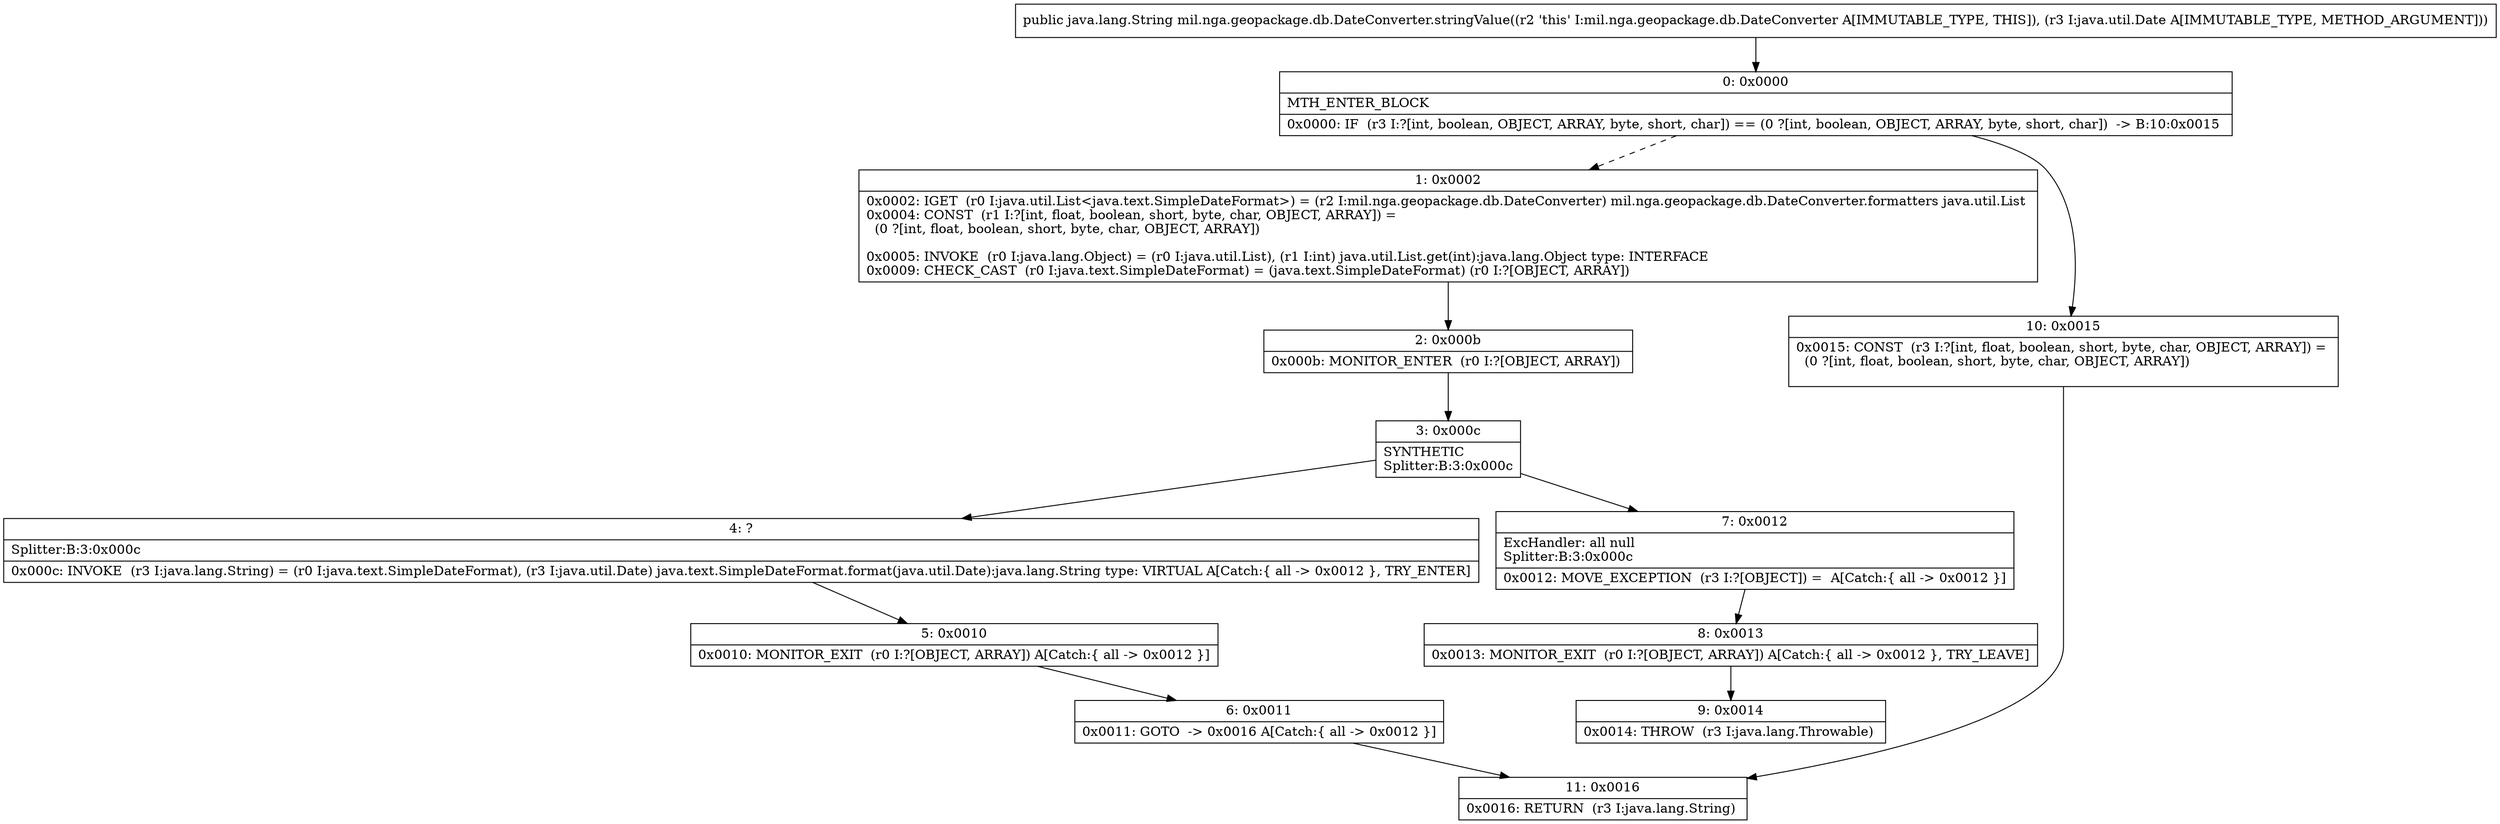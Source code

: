 digraph "CFG formil.nga.geopackage.db.DateConverter.stringValue(Ljava\/util\/Date;)Ljava\/lang\/String;" {
Node_0 [shape=record,label="{0\:\ 0x0000|MTH_ENTER_BLOCK\l|0x0000: IF  (r3 I:?[int, boolean, OBJECT, ARRAY, byte, short, char]) == (0 ?[int, boolean, OBJECT, ARRAY, byte, short, char])  \-\> B:10:0x0015 \l}"];
Node_1 [shape=record,label="{1\:\ 0x0002|0x0002: IGET  (r0 I:java.util.List\<java.text.SimpleDateFormat\>) = (r2 I:mil.nga.geopackage.db.DateConverter) mil.nga.geopackage.db.DateConverter.formatters java.util.List \l0x0004: CONST  (r1 I:?[int, float, boolean, short, byte, char, OBJECT, ARRAY]) = \l  (0 ?[int, float, boolean, short, byte, char, OBJECT, ARRAY])\l \l0x0005: INVOKE  (r0 I:java.lang.Object) = (r0 I:java.util.List), (r1 I:int) java.util.List.get(int):java.lang.Object type: INTERFACE \l0x0009: CHECK_CAST  (r0 I:java.text.SimpleDateFormat) = (java.text.SimpleDateFormat) (r0 I:?[OBJECT, ARRAY]) \l}"];
Node_2 [shape=record,label="{2\:\ 0x000b|0x000b: MONITOR_ENTER  (r0 I:?[OBJECT, ARRAY]) \l}"];
Node_3 [shape=record,label="{3\:\ 0x000c|SYNTHETIC\lSplitter:B:3:0x000c\l}"];
Node_4 [shape=record,label="{4\:\ ?|Splitter:B:3:0x000c\l|0x000c: INVOKE  (r3 I:java.lang.String) = (r0 I:java.text.SimpleDateFormat), (r3 I:java.util.Date) java.text.SimpleDateFormat.format(java.util.Date):java.lang.String type: VIRTUAL A[Catch:\{ all \-\> 0x0012 \}, TRY_ENTER]\l}"];
Node_5 [shape=record,label="{5\:\ 0x0010|0x0010: MONITOR_EXIT  (r0 I:?[OBJECT, ARRAY]) A[Catch:\{ all \-\> 0x0012 \}]\l}"];
Node_6 [shape=record,label="{6\:\ 0x0011|0x0011: GOTO  \-\> 0x0016 A[Catch:\{ all \-\> 0x0012 \}]\l}"];
Node_7 [shape=record,label="{7\:\ 0x0012|ExcHandler: all null\lSplitter:B:3:0x000c\l|0x0012: MOVE_EXCEPTION  (r3 I:?[OBJECT]) =  A[Catch:\{ all \-\> 0x0012 \}]\l}"];
Node_8 [shape=record,label="{8\:\ 0x0013|0x0013: MONITOR_EXIT  (r0 I:?[OBJECT, ARRAY]) A[Catch:\{ all \-\> 0x0012 \}, TRY_LEAVE]\l}"];
Node_9 [shape=record,label="{9\:\ 0x0014|0x0014: THROW  (r3 I:java.lang.Throwable) \l}"];
Node_10 [shape=record,label="{10\:\ 0x0015|0x0015: CONST  (r3 I:?[int, float, boolean, short, byte, char, OBJECT, ARRAY]) = \l  (0 ?[int, float, boolean, short, byte, char, OBJECT, ARRAY])\l \l}"];
Node_11 [shape=record,label="{11\:\ 0x0016|0x0016: RETURN  (r3 I:java.lang.String) \l}"];
MethodNode[shape=record,label="{public java.lang.String mil.nga.geopackage.db.DateConverter.stringValue((r2 'this' I:mil.nga.geopackage.db.DateConverter A[IMMUTABLE_TYPE, THIS]), (r3 I:java.util.Date A[IMMUTABLE_TYPE, METHOD_ARGUMENT])) }"];
MethodNode -> Node_0;
Node_0 -> Node_1[style=dashed];
Node_0 -> Node_10;
Node_1 -> Node_2;
Node_2 -> Node_3;
Node_3 -> Node_4;
Node_3 -> Node_7;
Node_4 -> Node_5;
Node_5 -> Node_6;
Node_6 -> Node_11;
Node_7 -> Node_8;
Node_8 -> Node_9;
Node_10 -> Node_11;
}

